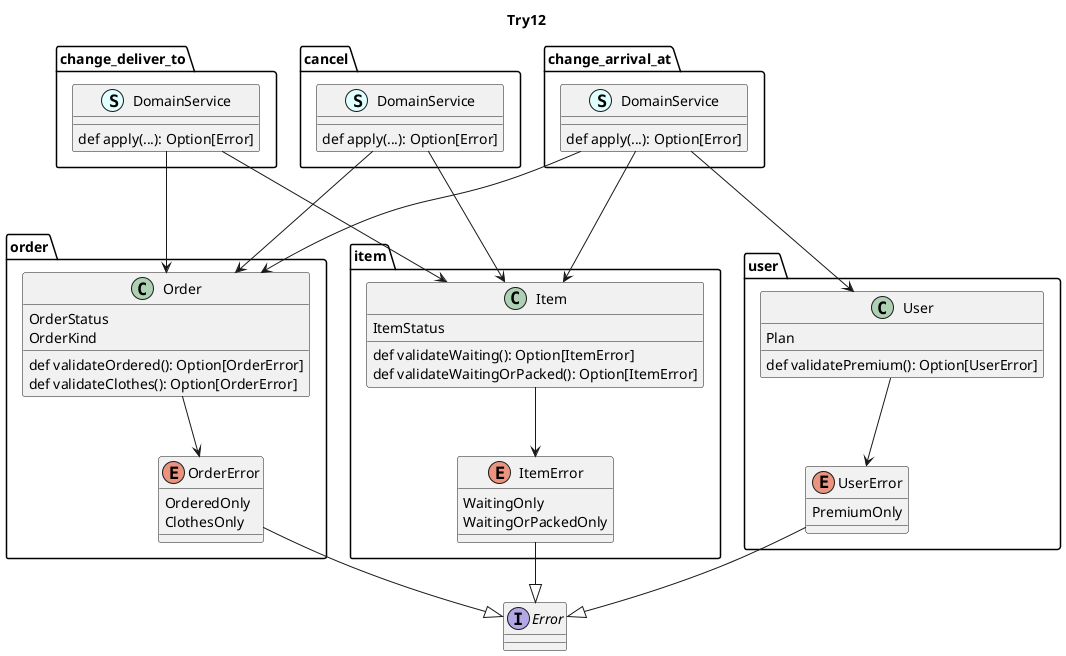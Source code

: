 @startuml

title Try12

namespace cancel {
  class DomainService << (S, lightcyan) >> {
    def apply(...): Option[Error]
  }
}

namespace change_deliver_to {
  class DomainService << (S, lightcyan) >> {
    def apply(...): Option[Error]
  }
}

namespace change_arrival_at {
  class DomainService << (S, lightcyan) >> {
    def apply(...): Option[Error]
  }
}

package order {
  class Order {
    OrderStatus
    OrderKind

    def validateOrdered(): Option[OrderError]
    def validateClothes(): Option[OrderError]
  }

  enum OrderError {
    OrderedOnly
    ClothesOnly
  }

  Order -d-> OrderError
}

package item {
  class Item {
    ItemStatus

    def validateWaiting(): Option[ItemError]
    def validateWaitingOrPacked(): Option[ItemError]
  }

  enum ItemError {
    WaitingOnly
    WaitingOrPackedOnly
  }

  Item -d-> ItemError
}

package user {
  class User {
    Plan

    def validatePremium(): Option[UserError]
  }

  enum UserError {
    PremiumOnly
  }

  User -d-> UserError
}

interface Error

cancel.DomainService -d--> Order
cancel.DomainService -d--> Item

change_deliver_to.DomainService -d--> Order
change_deliver_to.DomainService -d--> Item

change_arrival_at.DomainService -d--> Order
change_arrival_at.DomainService -d--> Item
change_arrival_at.DomainService -d--> User

OrderError -d-|> Error
ItemError -d-|> Error
UserError -d-|> Error

@enduml
